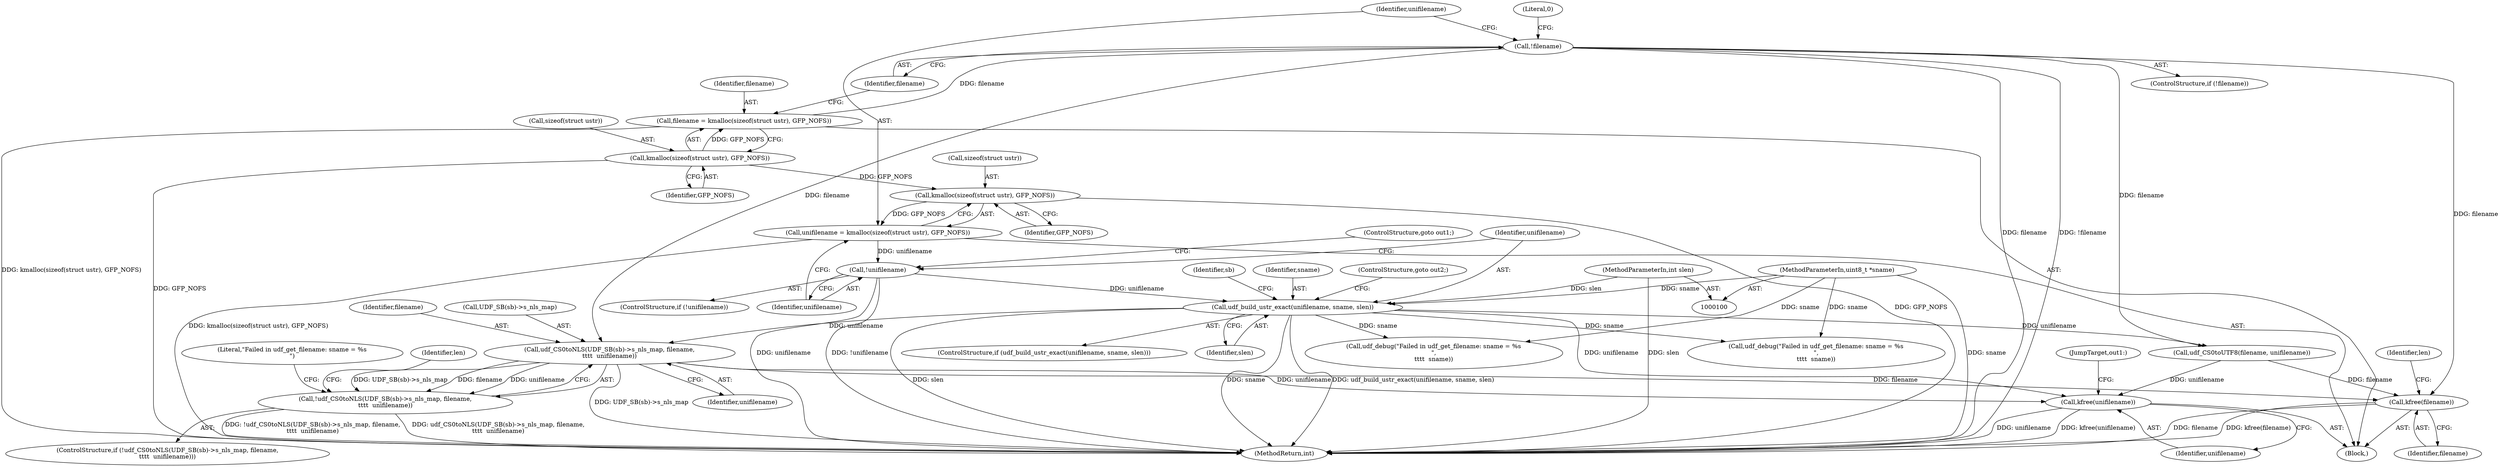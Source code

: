 digraph "0_linux_0e5cc9a40ada6046e6bc3bdfcd0c0d7e4b706b14_3@pointer" {
"1000163" [label="(Call,udf_CS0toNLS(UDF_SB(sb)->s_nls_map, filename,\n\t\t\t\t  unifilename))"];
"1000120" [label="(Call,!filename)"];
"1000113" [label="(Call,filename = kmalloc(sizeof(struct ustr), GFP_NOFS))"];
"1000115" [label="(Call,kmalloc(sizeof(struct ustr), GFP_NOFS))"];
"1000135" [label="(Call,udf_build_ustr_exact(unifilename, sname, slen))"];
"1000131" [label="(Call,!unifilename)"];
"1000124" [label="(Call,unifilename = kmalloc(sizeof(struct ustr), GFP_NOFS))"];
"1000126" [label="(Call,kmalloc(sizeof(struct ustr), GFP_NOFS))"];
"1000102" [label="(MethodParameterIn,uint8_t *sname)"];
"1000103" [label="(MethodParameterIn,int slen)"];
"1000162" [label="(Call,!udf_CS0toNLS(UDF_SB(sb)->s_nls_map, filename,\n\t\t\t\t  unifilename))"];
"1000195" [label="(Call,kfree(unifilename))"];
"1000198" [label="(Call,kfree(filename))"];
"1000103" [label="(MethodParameterIn,int slen)"];
"1000171" [label="(Call,udf_debug(\"Failed in udf_get_filename: sname = %s\n\",\n\t\t\t\t  sname))"];
"1000134" [label="(ControlStructure,if (udf_build_ustr_exact(unifilename, sname, slen)))"];
"1000119" [label="(ControlStructure,if (!filename))"];
"1000126" [label="(Call,kmalloc(sizeof(struct ustr), GFP_NOFS))"];
"1000135" [label="(Call,udf_build_ustr_exact(unifilename, sname, slen))"];
"1000198" [label="(Call,kfree(filename))"];
"1000127" [label="(Call,sizeof(struct ustr))"];
"1000131" [label="(Call,!unifilename)"];
"1000125" [label="(Identifier,unifilename)"];
"1000199" [label="(Identifier,filename)"];
"1000172" [label="(Literal,\"Failed in udf_get_filename: sname = %s\n\")"];
"1000161" [label="(ControlStructure,if (!udf_CS0toNLS(UDF_SB(sb)->s_nls_map, filename,\n\t\t\t\t  unifilename)))"];
"1000162" [label="(Call,!udf_CS0toNLS(UDF_SB(sb)->s_nls_map, filename,\n\t\t\t\t  unifilename))"];
"1000201" [label="(Identifier,len)"];
"1000163" [label="(Call,udf_CS0toNLS(UDF_SB(sb)->s_nls_map, filename,\n\t\t\t\t  unifilename))"];
"1000123" [label="(Literal,0)"];
"1000195" [label="(Call,kfree(unifilename))"];
"1000113" [label="(Call,filename = kmalloc(sizeof(struct ustr), GFP_NOFS))"];
"1000197" [label="(JumpTarget,out1:)"];
"1000124" [label="(Call,unifilename = kmalloc(sizeof(struct ustr), GFP_NOFS))"];
"1000136" [label="(Identifier,unifilename)"];
"1000164" [label="(Call,UDF_SB(sb)->s_nls_map)"];
"1000147" [label="(Call,udf_CS0toUTF8(filename, unifilename))"];
"1000121" [label="(Identifier,filename)"];
"1000114" [label="(Identifier,filename)"];
"1000118" [label="(Identifier,GFP_NOFS)"];
"1000129" [label="(Identifier,GFP_NOFS)"];
"1000106" [label="(Block,)"];
"1000138" [label="(Identifier,slen)"];
"1000169" [label="(Identifier,unifilename)"];
"1000137" [label="(Identifier,sname)"];
"1000178" [label="(Identifier,len)"];
"1000139" [label="(ControlStructure,goto out2;)"];
"1000132" [label="(Identifier,unifilename)"];
"1000120" [label="(Call,!filename)"];
"1000115" [label="(Call,kmalloc(sizeof(struct ustr), GFP_NOFS))"];
"1000102" [label="(MethodParameterIn,uint8_t *sname)"];
"1000116" [label="(Call,sizeof(struct ustr))"];
"1000130" [label="(ControlStructure,if (!unifilename))"];
"1000168" [label="(Identifier,filename)"];
"1000142" [label="(Identifier,sb)"];
"1000133" [label="(ControlStructure,goto out1;)"];
"1000196" [label="(Identifier,unifilename)"];
"1000202" [label="(MethodReturn,int)"];
"1000151" [label="(Call,udf_debug(\"Failed in udf_get_filename: sname = %s\n\",\n\t\t\t\t  sname))"];
"1000163" -> "1000162"  [label="AST: "];
"1000163" -> "1000169"  [label="CFG: "];
"1000164" -> "1000163"  [label="AST: "];
"1000168" -> "1000163"  [label="AST: "];
"1000169" -> "1000163"  [label="AST: "];
"1000162" -> "1000163"  [label="CFG: "];
"1000163" -> "1000202"  [label="DDG: UDF_SB(sb)->s_nls_map"];
"1000163" -> "1000162"  [label="DDG: UDF_SB(sb)->s_nls_map"];
"1000163" -> "1000162"  [label="DDG: filename"];
"1000163" -> "1000162"  [label="DDG: unifilename"];
"1000120" -> "1000163"  [label="DDG: filename"];
"1000135" -> "1000163"  [label="DDG: unifilename"];
"1000163" -> "1000195"  [label="DDG: unifilename"];
"1000163" -> "1000198"  [label="DDG: filename"];
"1000120" -> "1000119"  [label="AST: "];
"1000120" -> "1000121"  [label="CFG: "];
"1000121" -> "1000120"  [label="AST: "];
"1000123" -> "1000120"  [label="CFG: "];
"1000125" -> "1000120"  [label="CFG: "];
"1000120" -> "1000202"  [label="DDG: filename"];
"1000120" -> "1000202"  [label="DDG: !filename"];
"1000113" -> "1000120"  [label="DDG: filename"];
"1000120" -> "1000147"  [label="DDG: filename"];
"1000120" -> "1000198"  [label="DDG: filename"];
"1000113" -> "1000106"  [label="AST: "];
"1000113" -> "1000115"  [label="CFG: "];
"1000114" -> "1000113"  [label="AST: "];
"1000115" -> "1000113"  [label="AST: "];
"1000121" -> "1000113"  [label="CFG: "];
"1000113" -> "1000202"  [label="DDG: kmalloc(sizeof(struct ustr), GFP_NOFS)"];
"1000115" -> "1000113"  [label="DDG: GFP_NOFS"];
"1000115" -> "1000118"  [label="CFG: "];
"1000116" -> "1000115"  [label="AST: "];
"1000118" -> "1000115"  [label="AST: "];
"1000115" -> "1000202"  [label="DDG: GFP_NOFS"];
"1000115" -> "1000126"  [label="DDG: GFP_NOFS"];
"1000135" -> "1000134"  [label="AST: "];
"1000135" -> "1000138"  [label="CFG: "];
"1000136" -> "1000135"  [label="AST: "];
"1000137" -> "1000135"  [label="AST: "];
"1000138" -> "1000135"  [label="AST: "];
"1000139" -> "1000135"  [label="CFG: "];
"1000142" -> "1000135"  [label="CFG: "];
"1000135" -> "1000202"  [label="DDG: slen"];
"1000135" -> "1000202"  [label="DDG: sname"];
"1000135" -> "1000202"  [label="DDG: udf_build_ustr_exact(unifilename, sname, slen)"];
"1000131" -> "1000135"  [label="DDG: unifilename"];
"1000102" -> "1000135"  [label="DDG: sname"];
"1000103" -> "1000135"  [label="DDG: slen"];
"1000135" -> "1000147"  [label="DDG: unifilename"];
"1000135" -> "1000151"  [label="DDG: sname"];
"1000135" -> "1000171"  [label="DDG: sname"];
"1000135" -> "1000195"  [label="DDG: unifilename"];
"1000131" -> "1000130"  [label="AST: "];
"1000131" -> "1000132"  [label="CFG: "];
"1000132" -> "1000131"  [label="AST: "];
"1000133" -> "1000131"  [label="CFG: "];
"1000136" -> "1000131"  [label="CFG: "];
"1000131" -> "1000202"  [label="DDG: unifilename"];
"1000131" -> "1000202"  [label="DDG: !unifilename"];
"1000124" -> "1000131"  [label="DDG: unifilename"];
"1000124" -> "1000106"  [label="AST: "];
"1000124" -> "1000126"  [label="CFG: "];
"1000125" -> "1000124"  [label="AST: "];
"1000126" -> "1000124"  [label="AST: "];
"1000132" -> "1000124"  [label="CFG: "];
"1000124" -> "1000202"  [label="DDG: kmalloc(sizeof(struct ustr), GFP_NOFS)"];
"1000126" -> "1000124"  [label="DDG: GFP_NOFS"];
"1000126" -> "1000129"  [label="CFG: "];
"1000127" -> "1000126"  [label="AST: "];
"1000129" -> "1000126"  [label="AST: "];
"1000126" -> "1000202"  [label="DDG: GFP_NOFS"];
"1000102" -> "1000100"  [label="AST: "];
"1000102" -> "1000202"  [label="DDG: sname"];
"1000102" -> "1000151"  [label="DDG: sname"];
"1000102" -> "1000171"  [label="DDG: sname"];
"1000103" -> "1000100"  [label="AST: "];
"1000103" -> "1000202"  [label="DDG: slen"];
"1000162" -> "1000161"  [label="AST: "];
"1000172" -> "1000162"  [label="CFG: "];
"1000178" -> "1000162"  [label="CFG: "];
"1000162" -> "1000202"  [label="DDG: udf_CS0toNLS(UDF_SB(sb)->s_nls_map, filename,\n\t\t\t\t  unifilename)"];
"1000162" -> "1000202"  [label="DDG: !udf_CS0toNLS(UDF_SB(sb)->s_nls_map, filename,\n\t\t\t\t  unifilename)"];
"1000195" -> "1000106"  [label="AST: "];
"1000195" -> "1000196"  [label="CFG: "];
"1000196" -> "1000195"  [label="AST: "];
"1000197" -> "1000195"  [label="CFG: "];
"1000195" -> "1000202"  [label="DDG: kfree(unifilename)"];
"1000195" -> "1000202"  [label="DDG: unifilename"];
"1000147" -> "1000195"  [label="DDG: unifilename"];
"1000198" -> "1000106"  [label="AST: "];
"1000198" -> "1000199"  [label="CFG: "];
"1000199" -> "1000198"  [label="AST: "];
"1000201" -> "1000198"  [label="CFG: "];
"1000198" -> "1000202"  [label="DDG: filename"];
"1000198" -> "1000202"  [label="DDG: kfree(filename)"];
"1000147" -> "1000198"  [label="DDG: filename"];
}
